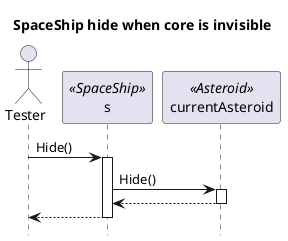 @startuml
hide footbox
title SpaceShip hide when core is invisible

actor Tester as Tester

participant s as s <<SpaceShip>>
participant currentAsteroid as currentAsteroid <<Asteroid>>

Tester -> s : Hide()
activate s

s -> currentAsteroid ++ : Hide()

currentAsteroid --> s --

s--> Tester
deactivate s
@enduml